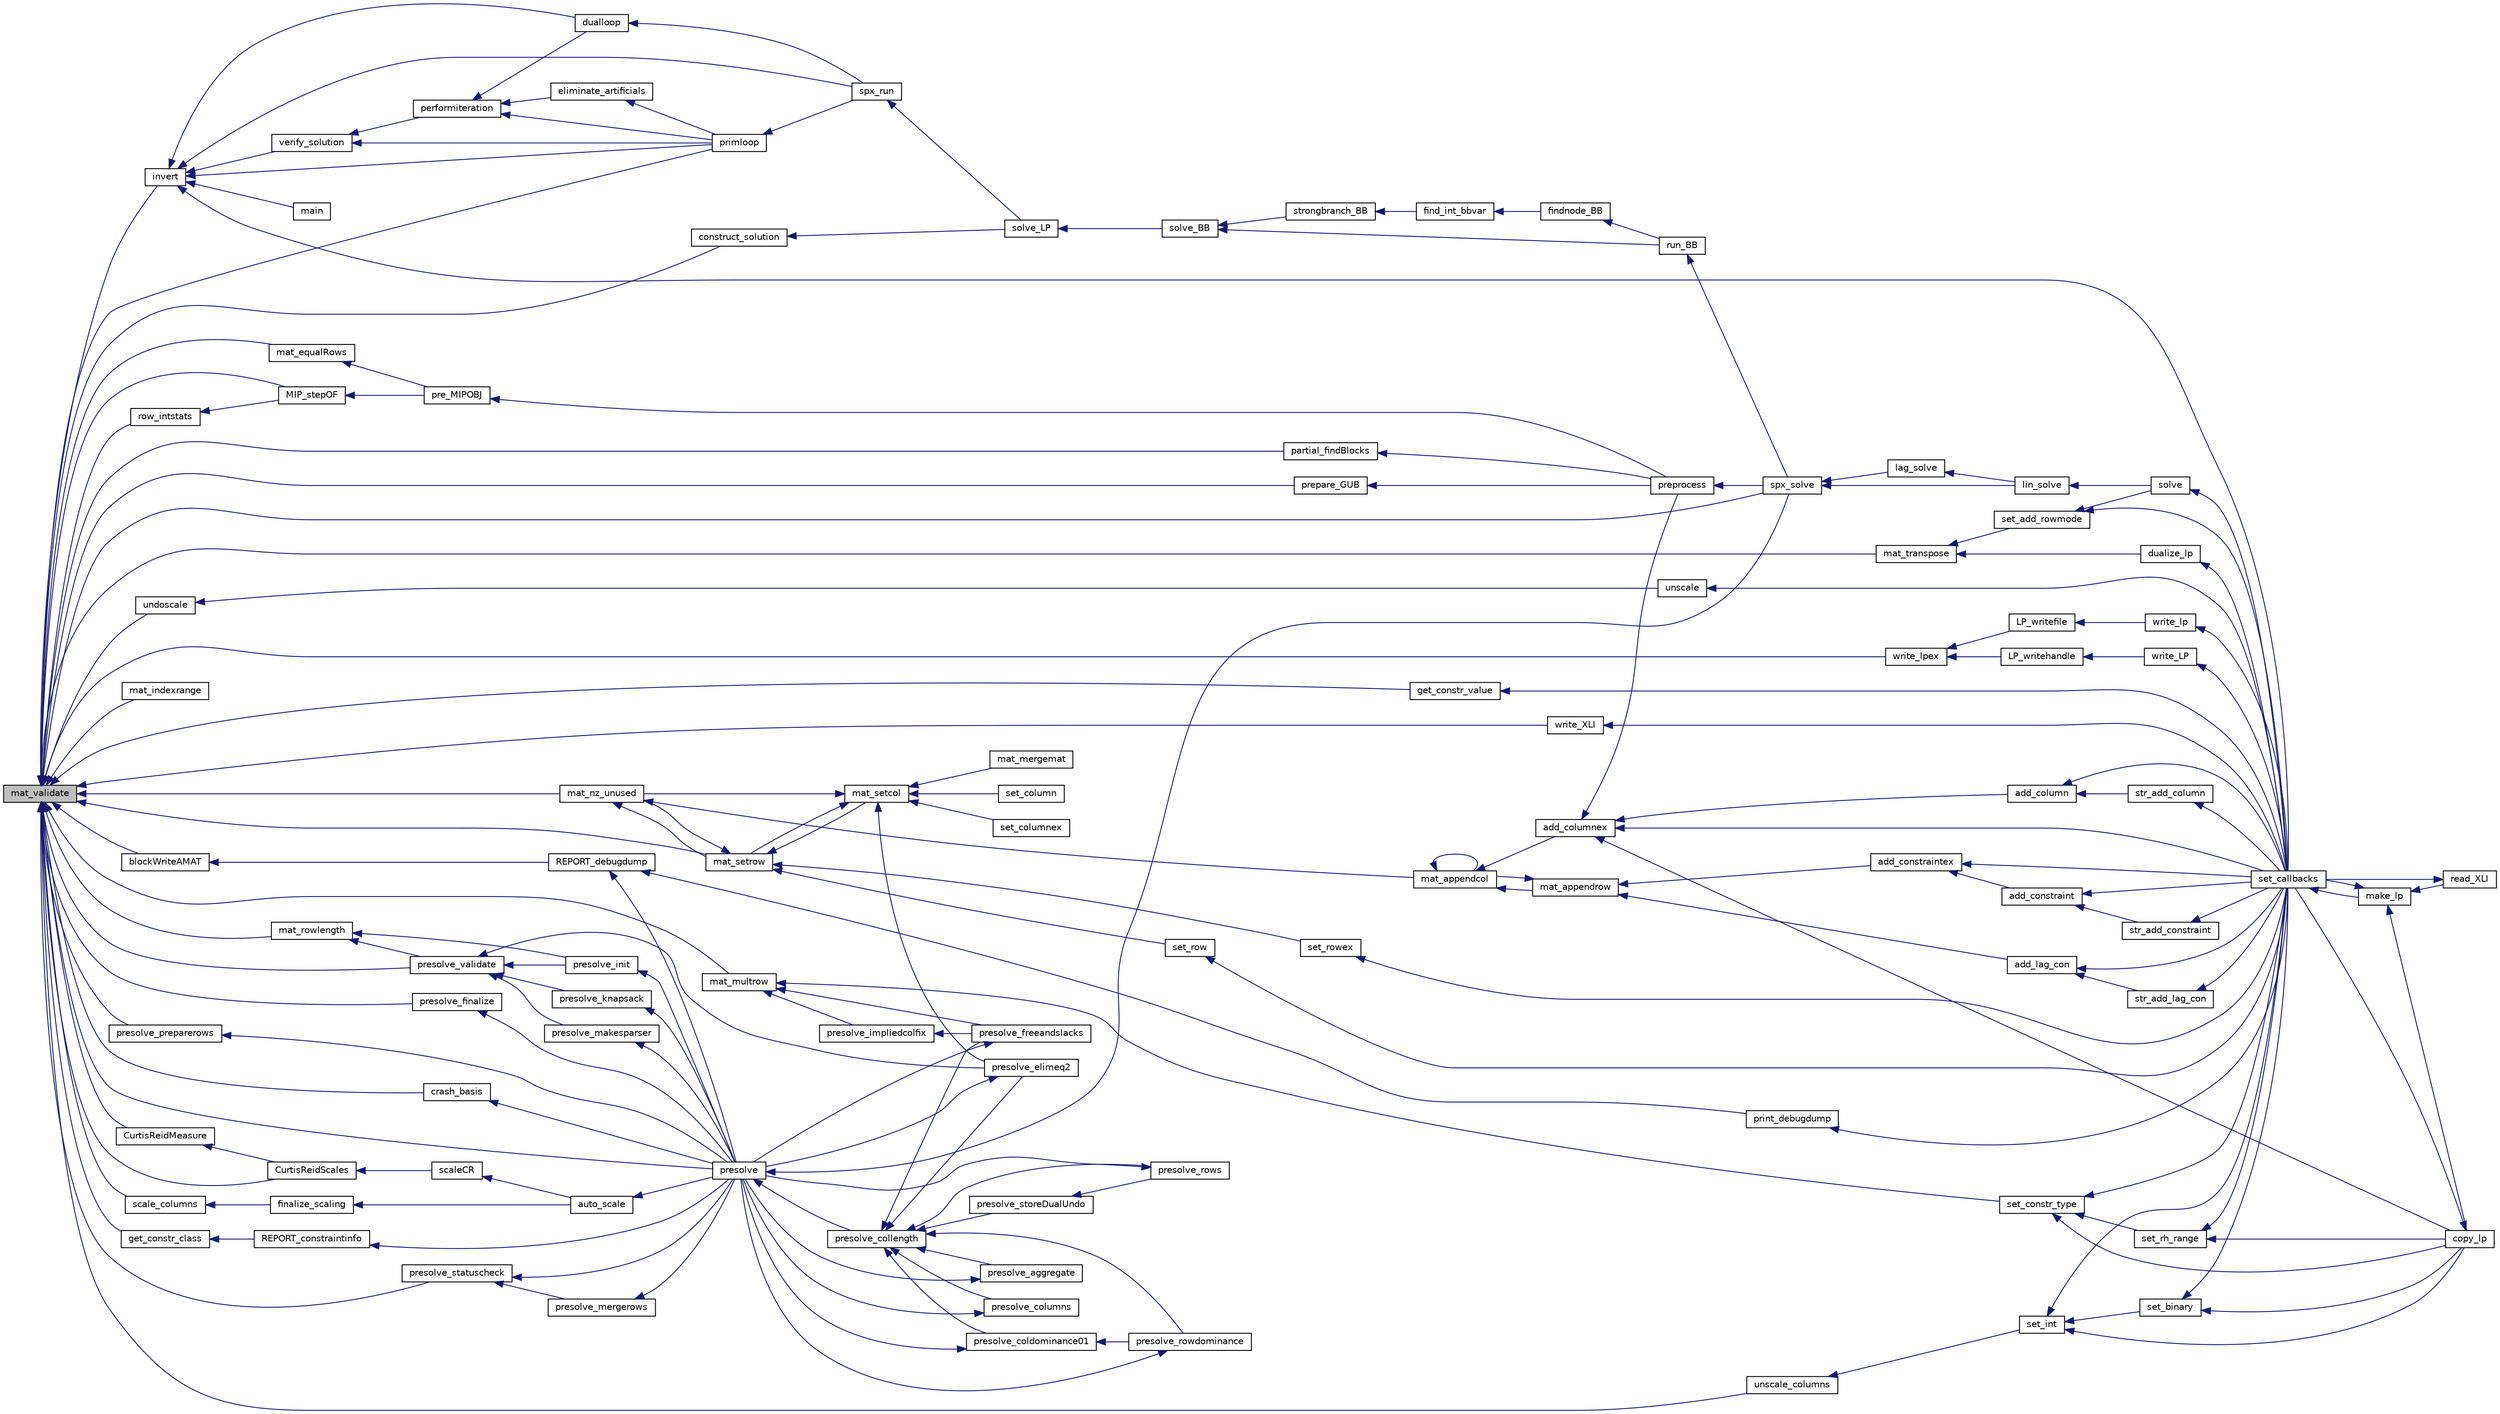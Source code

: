digraph "mat_validate"
{
  edge [fontname="Helvetica",fontsize="10",labelfontname="Helvetica",labelfontsize="10"];
  node [fontname="Helvetica",fontsize="10",shape=record];
  rankdir="LR";
  Node2769 [label="mat_validate",height=0.2,width=0.4,color="black", fillcolor="grey75", style="filled", fontcolor="black"];
  Node2769 -> Node2770 [dir="back",color="midnightblue",fontsize="10",style="solid",fontname="Helvetica"];
  Node2770 [label="crash_basis",height=0.2,width=0.4,color="black", fillcolor="white", style="filled",URL="$dd/dd7/lp__crash_8h.html#a355ad817df59a533447559170e0debcb"];
  Node2770 -> Node2771 [dir="back",color="midnightblue",fontsize="10",style="solid",fontname="Helvetica"];
  Node2771 [label="presolve",height=0.2,width=0.4,color="black", fillcolor="white", style="filled",URL="$da/dae/lp__presolve_8h.html#a63c9f891fb867de51e44d08313fdd585"];
  Node2771 -> Node2772 [dir="back",color="midnightblue",fontsize="10",style="solid",fontname="Helvetica"];
  Node2772 [label="presolve_collength",height=0.2,width=0.4,color="black", fillcolor="white", style="filled",URL="$da/dae/lp__presolve_8h.html#a58b595e285879c5d2996a0a6247d9389"];
  Node2772 -> Node2773 [dir="back",color="midnightblue",fontsize="10",style="solid",fontname="Helvetica"];
  Node2773 [label="presolve_storeDualUndo",height=0.2,width=0.4,color="black", fillcolor="white", style="filled",URL="$d3/da5/lp__presolve_8c.html#a1aba0570d1275e34fbd173aa558c4c14"];
  Node2773 -> Node2774 [dir="back",color="midnightblue",fontsize="10",style="solid",fontname="Helvetica"];
  Node2774 [label="presolve_rows",height=0.2,width=0.4,color="black", fillcolor="white", style="filled",URL="$d3/da5/lp__presolve_8c.html#a93c32e563cfede02af08bd1a3d46bd6d"];
  Node2774 -> Node2771 [dir="back",color="midnightblue",fontsize="10",style="solid",fontname="Helvetica"];
  Node2772 -> Node2775 [dir="back",color="midnightblue",fontsize="10",style="solid",fontname="Helvetica"];
  Node2775 [label="presolve_elimeq2",height=0.2,width=0.4,color="black", fillcolor="white", style="filled",URL="$d3/da5/lp__presolve_8c.html#a7844c56aa332fe22274fffac21b497b8"];
  Node2775 -> Node2771 [dir="back",color="midnightblue",fontsize="10",style="solid",fontname="Helvetica"];
  Node2772 -> Node2776 [dir="back",color="midnightblue",fontsize="10",style="solid",fontname="Helvetica"];
  Node2776 [label="presolve_rowdominance",height=0.2,width=0.4,color="black", fillcolor="white", style="filled",URL="$d3/da5/lp__presolve_8c.html#a7e03acd96990d99539251375f7faff4a"];
  Node2776 -> Node2771 [dir="back",color="midnightblue",fontsize="10",style="solid",fontname="Helvetica"];
  Node2772 -> Node2777 [dir="back",color="midnightblue",fontsize="10",style="solid",fontname="Helvetica"];
  Node2777 [label="presolve_coldominance01",height=0.2,width=0.4,color="black", fillcolor="white", style="filled",URL="$d3/da5/lp__presolve_8c.html#a38ba8dae4e0bbdd4ab2ab77f7d146596"];
  Node2777 -> Node2776 [dir="back",color="midnightblue",fontsize="10",style="solid",fontname="Helvetica"];
  Node2777 -> Node2771 [dir="back",color="midnightblue",fontsize="10",style="solid",fontname="Helvetica"];
  Node2772 -> Node2778 [dir="back",color="midnightblue",fontsize="10",style="solid",fontname="Helvetica"];
  Node2778 [label="presolve_aggregate",height=0.2,width=0.4,color="black", fillcolor="white", style="filled",URL="$d3/da5/lp__presolve_8c.html#accb9e4202e7222ff4aba91e3c15efa73"];
  Node2778 -> Node2771 [dir="back",color="midnightblue",fontsize="10",style="solid",fontname="Helvetica"];
  Node2772 -> Node2779 [dir="back",color="midnightblue",fontsize="10",style="solid",fontname="Helvetica"];
  Node2779 [label="presolve_columns",height=0.2,width=0.4,color="black", fillcolor="white", style="filled",URL="$d3/da5/lp__presolve_8c.html#ada5e067bb25106a6d8ecd75d23be8600"];
  Node2779 -> Node2771 [dir="back",color="midnightblue",fontsize="10",style="solid",fontname="Helvetica"];
  Node2772 -> Node2780 [dir="back",color="midnightblue",fontsize="10",style="solid",fontname="Helvetica"];
  Node2780 [label="presolve_freeandslacks",height=0.2,width=0.4,color="black", fillcolor="white", style="filled",URL="$d3/da5/lp__presolve_8c.html#a62d34320b14c8946670a7fc73a04828a"];
  Node2780 -> Node2771 [dir="back",color="midnightblue",fontsize="10",style="solid",fontname="Helvetica"];
  Node2772 -> Node2774 [dir="back",color="midnightblue",fontsize="10",style="solid",fontname="Helvetica"];
  Node2771 -> Node2781 [dir="back",color="midnightblue",fontsize="10",style="solid",fontname="Helvetica"];
  Node2781 [label="spx_solve",height=0.2,width=0.4,color="black", fillcolor="white", style="filled",URL="$d1/d0a/lp__simplex_8h.html#a3effc8b68c1fb21095e7324d83d0dbf7"];
  Node2781 -> Node2782 [dir="back",color="midnightblue",fontsize="10",style="solid",fontname="Helvetica"];
  Node2782 [label="lag_solve",height=0.2,width=0.4,color="black", fillcolor="white", style="filled",URL="$d1/d0a/lp__simplex_8h.html#a320e9e82c06466267a7cb7844c7767b8"];
  Node2782 -> Node2783 [dir="back",color="midnightblue",fontsize="10",style="solid",fontname="Helvetica"];
  Node2783 [label="lin_solve",height=0.2,width=0.4,color="black", fillcolor="white", style="filled",URL="$d1/d0a/lp__simplex_8h.html#a794b0beb471eb7ece9a694717b65b947"];
  Node2783 -> Node2784 [dir="back",color="midnightblue",fontsize="10",style="solid",fontname="Helvetica"];
  Node2784 [label="solve",height=0.2,width=0.4,color="black", fillcolor="white", style="filled",URL="$df/df7/lp__lib_8h.html#a0f4da3a192397e77e6fe92704d4fad3f"];
  Node2784 -> Node2785 [dir="back",color="midnightblue",fontsize="10",style="solid",fontname="Helvetica"];
  Node2785 [label="set_callbacks",height=0.2,width=0.4,color="black", fillcolor="white", style="filled",URL="$df/df7/lp__lib_8h.html#a929e8acb9704f61e16927c915c15cd07"];
  Node2785 -> Node2786 [dir="back",color="midnightblue",fontsize="10",style="solid",fontname="Helvetica"];
  Node2786 [label="make_lp",height=0.2,width=0.4,color="black", fillcolor="white", style="filled",URL="$df/df7/lp__lib_8h.html#a68a0333d84dd944f67e2a0ec72e346a9"];
  Node2786 -> Node2787 [dir="back",color="midnightblue",fontsize="10",style="solid",fontname="Helvetica"];
  Node2787 [label="copy_lp",height=0.2,width=0.4,color="black", fillcolor="white", style="filled",URL="$df/df7/lp__lib_8h.html#aca83ecdbc200b414db491306f3070ae9"];
  Node2787 -> Node2785 [dir="back",color="midnightblue",fontsize="10",style="solid",fontname="Helvetica"];
  Node2786 -> Node2785 [dir="back",color="midnightblue",fontsize="10",style="solid",fontname="Helvetica"];
  Node2786 -> Node2788 [dir="back",color="midnightblue",fontsize="10",style="solid",fontname="Helvetica"];
  Node2788 [label="read_XLI",height=0.2,width=0.4,color="black", fillcolor="white", style="filled",URL="$df/df7/lp__lib_8h.html#a351dd803960ab0dae2b39f2c65d3a58d"];
  Node2788 -> Node2785 [dir="back",color="midnightblue",fontsize="10",style="solid",fontname="Helvetica"];
  Node2781 -> Node2783 [dir="back",color="midnightblue",fontsize="10",style="solid",fontname="Helvetica"];
  Node2769 -> Node2789 [dir="back",color="midnightblue",fontsize="10",style="solid",fontname="Helvetica"];
  Node2789 [label="get_constr_value",height=0.2,width=0.4,color="black", fillcolor="white", style="filled",URL="$df/df7/lp__lib_8h.html#ae0eca844af0d83424220fe955a2d899e"];
  Node2789 -> Node2785 [dir="back",color="midnightblue",fontsize="10",style="solid",fontname="Helvetica"];
  Node2769 -> Node2790 [dir="back",color="midnightblue",fontsize="10",style="solid",fontname="Helvetica"];
  Node2790 [label="get_constr_class",height=0.2,width=0.4,color="black", fillcolor="white", style="filled",URL="$df/df7/lp__lib_8h.html#aed93857f4b3b488cd35ed7277176dda5"];
  Node2790 -> Node2791 [dir="back",color="midnightblue",fontsize="10",style="solid",fontname="Helvetica"];
  Node2791 [label="REPORT_constraintinfo",height=0.2,width=0.4,color="black", fillcolor="white", style="filled",URL="$d4/dbf/lp__report_8h.html#a93ebcced54bc16f6345cc440835d0301"];
  Node2791 -> Node2771 [dir="back",color="midnightblue",fontsize="10",style="solid",fontname="Helvetica"];
  Node2769 -> Node2792 [dir="back",color="midnightblue",fontsize="10",style="solid",fontname="Helvetica"];
  Node2792 [label="write_XLI",height=0.2,width=0.4,color="black", fillcolor="white", style="filled",URL="$df/df7/lp__lib_8h.html#a00f41f3c8e0af10e752145edd5e5724c"];
  Node2792 -> Node2785 [dir="back",color="midnightblue",fontsize="10",style="solid",fontname="Helvetica"];
  Node2769 -> Node2793 [dir="back",color="midnightblue",fontsize="10",style="solid",fontname="Helvetica"];
  Node2793 [label="row_intstats",height=0.2,width=0.4,color="black", fillcolor="white", style="filled",URL="$d4/d79/lp__lib_8c.html#a7fe325a6b18c64fc648dc91932fa6d50"];
  Node2793 -> Node2794 [dir="back",color="midnightblue",fontsize="10",style="solid",fontname="Helvetica"];
  Node2794 [label="MIP_stepOF",height=0.2,width=0.4,color="black", fillcolor="white", style="filled",URL="$d4/d79/lp__lib_8c.html#a950512b1298ea6a93466606151ce33a1"];
  Node2794 -> Node2795 [dir="back",color="midnightblue",fontsize="10",style="solid",fontname="Helvetica"];
  Node2795 [label="pre_MIPOBJ",height=0.2,width=0.4,color="black", fillcolor="white", style="filled",URL="$d4/d79/lp__lib_8c.html#aaf0e632373968200dfb4c2d0b7598b24"];
  Node2795 -> Node2796 [dir="back",color="midnightblue",fontsize="10",style="solid",fontname="Helvetica"];
  Node2796 [label="preprocess",height=0.2,width=0.4,color="black", fillcolor="white", style="filled",URL="$df/df7/lp__lib_8h.html#a97c637125d89c31df9c86d5b091567be"];
  Node2796 -> Node2781 [dir="back",color="midnightblue",fontsize="10",style="solid",fontname="Helvetica"];
  Node2769 -> Node2794 [dir="back",color="midnightblue",fontsize="10",style="solid",fontname="Helvetica"];
  Node2769 -> Node2797 [dir="back",color="midnightblue",fontsize="10",style="solid",fontname="Helvetica"];
  Node2797 [label="construct_solution",height=0.2,width=0.4,color="black", fillcolor="white", style="filled",URL="$df/df7/lp__lib_8h.html#a785e85e66644f834d48e3266be932a7e"];
  Node2797 -> Node2798 [dir="back",color="midnightblue",fontsize="10",style="solid",fontname="Helvetica"];
  Node2798 [label="solve_LP",height=0.2,width=0.4,color="black", fillcolor="white", style="filled",URL="$d1/dbf/lp__mipbb_8h.html#a8f2122bd9c45170c45f236f9fe3d0dd7"];
  Node2798 -> Node2799 [dir="back",color="midnightblue",fontsize="10",style="solid",fontname="Helvetica"];
  Node2799 [label="solve_BB",height=0.2,width=0.4,color="black", fillcolor="white", style="filled",URL="$d1/dbf/lp__mipbb_8h.html#a43e95e2128e85df2643cbc0bfce4746c"];
  Node2799 -> Node2800 [dir="back",color="midnightblue",fontsize="10",style="solid",fontname="Helvetica"];
  Node2800 [label="strongbranch_BB",height=0.2,width=0.4,color="black", fillcolor="white", style="filled",URL="$d1/dbf/lp__mipbb_8h.html#a14912803f02db21c25829df065202762"];
  Node2800 -> Node2801 [dir="back",color="midnightblue",fontsize="10",style="solid",fontname="Helvetica"];
  Node2801 [label="find_int_bbvar",height=0.2,width=0.4,color="black", fillcolor="white", style="filled",URL="$df/df7/lp__lib_8h.html#ad6104a5cc6ae29cc1dd1327d8d36047e"];
  Node2801 -> Node2802 [dir="back",color="midnightblue",fontsize="10",style="solid",fontname="Helvetica"];
  Node2802 [label="findnode_BB",height=0.2,width=0.4,color="black", fillcolor="white", style="filled",URL="$d1/dbf/lp__mipbb_8h.html#ad9c2614a833a1e0ab7f4425068752663"];
  Node2802 -> Node2803 [dir="back",color="midnightblue",fontsize="10",style="solid",fontname="Helvetica"];
  Node2803 [label="run_BB",height=0.2,width=0.4,color="black", fillcolor="white", style="filled",URL="$d1/dbf/lp__mipbb_8h.html#a1d8d97b4f4f35f07e6b798f07a62e527"];
  Node2803 -> Node2781 [dir="back",color="midnightblue",fontsize="10",style="solid",fontname="Helvetica"];
  Node2799 -> Node2803 [dir="back",color="midnightblue",fontsize="10",style="solid",fontname="Helvetica"];
  Node2769 -> Node2804 [dir="back",color="midnightblue",fontsize="10",style="solid",fontname="Helvetica"];
  Node2804 [label="prepare_GUB",height=0.2,width=0.4,color="black", fillcolor="white", style="filled",URL="$df/df7/lp__lib_8h.html#aa8871fd842850304a627fbe3be7d31fb"];
  Node2804 -> Node2796 [dir="back",color="midnightblue",fontsize="10",style="solid",fontname="Helvetica"];
  Node2769 -> Node2805 [dir="back",color="midnightblue",fontsize="10",style="solid",fontname="Helvetica"];
  Node2805 [label="mat_rowlength",height=0.2,width=0.4,color="black", fillcolor="white", style="filled",URL="$d0/d48/lp__matrix_8h.html#adbd1aad8dd9973d9fcb55ffe330bcf4c"];
  Node2805 -> Node2806 [dir="back",color="midnightblue",fontsize="10",style="solid",fontname="Helvetica"];
  Node2806 [label="presolve_validate",height=0.2,width=0.4,color="black", fillcolor="white", style="filled",URL="$d3/da5/lp__presolve_8c.html#a09d4640eeac0a9a6120f3d9b9bfafd47"];
  Node2806 -> Node2807 [dir="back",color="midnightblue",fontsize="10",style="solid",fontname="Helvetica"];
  Node2807 [label="presolve_knapsack",height=0.2,width=0.4,color="black", fillcolor="white", style="filled",URL="$d3/da5/lp__presolve_8c.html#a02ce33a1316370ea8b5b72491f7fbc6f"];
  Node2807 -> Node2771 [dir="back",color="midnightblue",fontsize="10",style="solid",fontname="Helvetica"];
  Node2806 -> Node2775 [dir="back",color="midnightblue",fontsize="10",style="solid",fontname="Helvetica"];
  Node2806 -> Node2808 [dir="back",color="midnightblue",fontsize="10",style="solid",fontname="Helvetica"];
  Node2808 [label="presolve_init",height=0.2,width=0.4,color="black", fillcolor="white", style="filled",URL="$da/dae/lp__presolve_8h.html#a854fa4c78231c9e385b30fa1b0b6b89a"];
  Node2808 -> Node2771 [dir="back",color="midnightblue",fontsize="10",style="solid",fontname="Helvetica"];
  Node2806 -> Node2809 [dir="back",color="midnightblue",fontsize="10",style="solid",fontname="Helvetica"];
  Node2809 [label="presolve_makesparser",height=0.2,width=0.4,color="black", fillcolor="white", style="filled",URL="$d3/da5/lp__presolve_8c.html#a6e9e22d3935146700d9e23ce9ef6f7e9"];
  Node2809 -> Node2771 [dir="back",color="midnightblue",fontsize="10",style="solid",fontname="Helvetica"];
  Node2805 -> Node2808 [dir="back",color="midnightblue",fontsize="10",style="solid",fontname="Helvetica"];
  Node2769 -> Node2810 [dir="back",color="midnightblue",fontsize="10",style="solid",fontname="Helvetica"];
  Node2810 [label="mat_indexrange",height=0.2,width=0.4,color="black", fillcolor="white", style="filled",URL="$d0/d48/lp__matrix_8h.html#a331839e0f42ab0c1d448bc60992236a3"];
  Node2769 -> Node2811 [dir="back",color="midnightblue",fontsize="10",style="solid",fontname="Helvetica"];
  Node2811 [label="mat_nz_unused",height=0.2,width=0.4,color="black", fillcolor="white", style="filled",URL="$dc/d9a/lp__matrix_8c.html#aab440ee37c802fe888336d4e153af77e"];
  Node2811 -> Node2812 [dir="back",color="midnightblue",fontsize="10",style="solid",fontname="Helvetica"];
  Node2812 [label="mat_setrow",height=0.2,width=0.4,color="black", fillcolor="white", style="filled",URL="$d0/d48/lp__matrix_8h.html#a5837615af370330b157d64f375718962"];
  Node2812 -> Node2813 [dir="back",color="midnightblue",fontsize="10",style="solid",fontname="Helvetica"];
  Node2813 [label="set_row",height=0.2,width=0.4,color="black", fillcolor="white", style="filled",URL="$df/df7/lp__lib_8h.html#a3995b086d0b4284072c3f0a002f8751a"];
  Node2813 -> Node2785 [dir="back",color="midnightblue",fontsize="10",style="solid",fontname="Helvetica"];
  Node2812 -> Node2814 [dir="back",color="midnightblue",fontsize="10",style="solid",fontname="Helvetica"];
  Node2814 [label="set_rowex",height=0.2,width=0.4,color="black", fillcolor="white", style="filled",URL="$df/df7/lp__lib_8h.html#ae7c386ce4ede686ac44b6a740abadc03"];
  Node2814 -> Node2785 [dir="back",color="midnightblue",fontsize="10",style="solid",fontname="Helvetica"];
  Node2812 -> Node2815 [dir="back",color="midnightblue",fontsize="10",style="solid",fontname="Helvetica"];
  Node2815 [label="mat_setcol",height=0.2,width=0.4,color="black", fillcolor="white", style="filled",URL="$d0/d48/lp__matrix_8h.html#a71e7dd8e4b57b44fa4edffdffd67436a"];
  Node2815 -> Node2816 [dir="back",color="midnightblue",fontsize="10",style="solid",fontname="Helvetica"];
  Node2816 [label="set_column",height=0.2,width=0.4,color="black", fillcolor="white", style="filled",URL="$df/df7/lp__lib_8h.html#abacf3e5f249bb2a8643434941cf4908d"];
  Node2815 -> Node2817 [dir="back",color="midnightblue",fontsize="10",style="solid",fontname="Helvetica"];
  Node2817 [label="set_columnex",height=0.2,width=0.4,color="black", fillcolor="white", style="filled",URL="$df/df7/lp__lib_8h.html#a606e11870c0212ccc81a0af9dc40f9b4"];
  Node2815 -> Node2818 [dir="back",color="midnightblue",fontsize="10",style="solid",fontname="Helvetica"];
  Node2818 [label="mat_mergemat",height=0.2,width=0.4,color="black", fillcolor="white", style="filled",URL="$d0/d48/lp__matrix_8h.html#a8025e5e32b2dc272bdd7ad3b6381d314"];
  Node2815 -> Node2811 [dir="back",color="midnightblue",fontsize="10",style="solid",fontname="Helvetica"];
  Node2815 -> Node2812 [dir="back",color="midnightblue",fontsize="10",style="solid",fontname="Helvetica"];
  Node2815 -> Node2775 [dir="back",color="midnightblue",fontsize="10",style="solid",fontname="Helvetica"];
  Node2812 -> Node2811 [dir="back",color="midnightblue",fontsize="10",style="solid",fontname="Helvetica"];
  Node2811 -> Node2819 [dir="back",color="midnightblue",fontsize="10",style="solid",fontname="Helvetica"];
  Node2819 [label="mat_appendcol",height=0.2,width=0.4,color="black", fillcolor="white", style="filled",URL="$d0/d48/lp__matrix_8h.html#a8bcc9358a01916afef7fed8b255d202a"];
  Node2819 -> Node2820 [dir="back",color="midnightblue",fontsize="10",style="solid",fontname="Helvetica"];
  Node2820 [label="add_columnex",height=0.2,width=0.4,color="black", fillcolor="white", style="filled",URL="$df/df7/lp__lib_8h.html#a2f59f71c70b34d6198979dd6652f2dbd"];
  Node2820 -> Node2787 [dir="back",color="midnightblue",fontsize="10",style="solid",fontname="Helvetica"];
  Node2820 -> Node2821 [dir="back",color="midnightblue",fontsize="10",style="solid",fontname="Helvetica"];
  Node2821 [label="add_column",height=0.2,width=0.4,color="black", fillcolor="white", style="filled",URL="$df/df7/lp__lib_8h.html#ab0aae6678125797fe5acd4d9e4ec5ada"];
  Node2821 -> Node2822 [dir="back",color="midnightblue",fontsize="10",style="solid",fontname="Helvetica"];
  Node2822 [label="str_add_column",height=0.2,width=0.4,color="black", fillcolor="white", style="filled",URL="$df/df7/lp__lib_8h.html#a8e97e48b7672e3a822758f53b897b960"];
  Node2822 -> Node2785 [dir="back",color="midnightblue",fontsize="10",style="solid",fontname="Helvetica"];
  Node2821 -> Node2785 [dir="back",color="midnightblue",fontsize="10",style="solid",fontname="Helvetica"];
  Node2820 -> Node2785 [dir="back",color="midnightblue",fontsize="10",style="solid",fontname="Helvetica"];
  Node2820 -> Node2796 [dir="back",color="midnightblue",fontsize="10",style="solid",fontname="Helvetica"];
  Node2819 -> Node2823 [dir="back",color="midnightblue",fontsize="10",style="solid",fontname="Helvetica"];
  Node2823 [label="mat_appendrow",height=0.2,width=0.4,color="black", fillcolor="white", style="filled",URL="$d0/d48/lp__matrix_8h.html#a131c3b8b28f2b4820951029365f572a1"];
  Node2823 -> Node2824 [dir="back",color="midnightblue",fontsize="10",style="solid",fontname="Helvetica"];
  Node2824 [label="add_constraintex",height=0.2,width=0.4,color="black", fillcolor="white", style="filled",URL="$df/df7/lp__lib_8h.html#a72939ceb6c02b858f0462fffc76c7cc7"];
  Node2824 -> Node2825 [dir="back",color="midnightblue",fontsize="10",style="solid",fontname="Helvetica"];
  Node2825 [label="add_constraint",height=0.2,width=0.4,color="black", fillcolor="white", style="filled",URL="$df/df7/lp__lib_8h.html#a9bc4a8f05123c2512ef0059771c74909"];
  Node2825 -> Node2826 [dir="back",color="midnightblue",fontsize="10",style="solid",fontname="Helvetica"];
  Node2826 [label="str_add_constraint",height=0.2,width=0.4,color="black", fillcolor="white", style="filled",URL="$df/df7/lp__lib_8h.html#a783404ff7b2853d45f0e2f1e4f8bb30d"];
  Node2826 -> Node2785 [dir="back",color="midnightblue",fontsize="10",style="solid",fontname="Helvetica"];
  Node2825 -> Node2785 [dir="back",color="midnightblue",fontsize="10",style="solid",fontname="Helvetica"];
  Node2824 -> Node2785 [dir="back",color="midnightblue",fontsize="10",style="solid",fontname="Helvetica"];
  Node2823 -> Node2827 [dir="back",color="midnightblue",fontsize="10",style="solid",fontname="Helvetica"];
  Node2827 [label="add_lag_con",height=0.2,width=0.4,color="black", fillcolor="white", style="filled",URL="$df/df7/lp__lib_8h.html#a21817bbdd59cc827d3c872f9dcf596df"];
  Node2827 -> Node2828 [dir="back",color="midnightblue",fontsize="10",style="solid",fontname="Helvetica"];
  Node2828 [label="str_add_lag_con",height=0.2,width=0.4,color="black", fillcolor="white", style="filled",URL="$df/df7/lp__lib_8h.html#a646e25b5eb3a3aa543d174999410b071"];
  Node2828 -> Node2785 [dir="back",color="midnightblue",fontsize="10",style="solid",fontname="Helvetica"];
  Node2827 -> Node2785 [dir="back",color="midnightblue",fontsize="10",style="solid",fontname="Helvetica"];
  Node2823 -> Node2819 [dir="back",color="midnightblue",fontsize="10",style="solid",fontname="Helvetica"];
  Node2819 -> Node2819 [dir="back",color="midnightblue",fontsize="10",style="solid",fontname="Helvetica"];
  Node2769 -> Node2812 [dir="back",color="midnightblue",fontsize="10",style="solid",fontname="Helvetica"];
  Node2769 -> Node2829 [dir="back",color="midnightblue",fontsize="10",style="solid",fontname="Helvetica"];
  Node2829 [label="mat_multrow",height=0.2,width=0.4,color="black", fillcolor="white", style="filled",URL="$d0/d48/lp__matrix_8h.html#a8d86bb85bc75750c913d7396e3610a20"];
  Node2829 -> Node2830 [dir="back",color="midnightblue",fontsize="10",style="solid",fontname="Helvetica"];
  Node2830 [label="set_constr_type",height=0.2,width=0.4,color="black", fillcolor="white", style="filled",URL="$df/df7/lp__lib_8h.html#adc9936d860d7678bd885f9784ae35f22"];
  Node2830 -> Node2787 [dir="back",color="midnightblue",fontsize="10",style="solid",fontname="Helvetica"];
  Node2830 -> Node2831 [dir="back",color="midnightblue",fontsize="10",style="solid",fontname="Helvetica"];
  Node2831 [label="set_rh_range",height=0.2,width=0.4,color="black", fillcolor="white", style="filled",URL="$df/df7/lp__lib_8h.html#a728ff2b20d5451250ca2512f5d89c5e4"];
  Node2831 -> Node2787 [dir="back",color="midnightblue",fontsize="10",style="solid",fontname="Helvetica"];
  Node2831 -> Node2785 [dir="back",color="midnightblue",fontsize="10",style="solid",fontname="Helvetica"];
  Node2830 -> Node2785 [dir="back",color="midnightblue",fontsize="10",style="solid",fontname="Helvetica"];
  Node2829 -> Node2832 [dir="back",color="midnightblue",fontsize="10",style="solid",fontname="Helvetica"];
  Node2832 [label="presolve_impliedcolfix",height=0.2,width=0.4,color="black", fillcolor="white", style="filled",URL="$d3/da5/lp__presolve_8c.html#a25320b5f693a313addfb4d08c8d8a4fc"];
  Node2832 -> Node2780 [dir="back",color="midnightblue",fontsize="10",style="solid",fontname="Helvetica"];
  Node2829 -> Node2780 [dir="back",color="midnightblue",fontsize="10",style="solid",fontname="Helvetica"];
  Node2769 -> Node2833 [dir="back",color="midnightblue",fontsize="10",style="solid",fontname="Helvetica"];
  Node2833 [label="mat_equalRows",height=0.2,width=0.4,color="black", fillcolor="white", style="filled",URL="$d0/d48/lp__matrix_8h.html#a62364c15bb88247889e5841923baeec3"];
  Node2833 -> Node2795 [dir="back",color="midnightblue",fontsize="10",style="solid",fontname="Helvetica"];
  Node2769 -> Node2834 [dir="back",color="midnightblue",fontsize="10",style="solid",fontname="Helvetica"];
  Node2834 [label="mat_transpose",height=0.2,width=0.4,color="black", fillcolor="white", style="filled",URL="$d0/d48/lp__matrix_8h.html#a82719c4863d812bce24822be3fa76a92"];
  Node2834 -> Node2835 [dir="back",color="midnightblue",fontsize="10",style="solid",fontname="Helvetica"];
  Node2835 [label="dualize_lp",height=0.2,width=0.4,color="black", fillcolor="white", style="filled",URL="$df/df7/lp__lib_8h.html#a812e116d6c53282e82fbab4b8ecb3ff8"];
  Node2835 -> Node2785 [dir="back",color="midnightblue",fontsize="10",style="solid",fontname="Helvetica"];
  Node2834 -> Node2836 [dir="back",color="midnightblue",fontsize="10",style="solid",fontname="Helvetica"];
  Node2836 [label="set_add_rowmode",height=0.2,width=0.4,color="black", fillcolor="white", style="filled",URL="$df/df7/lp__lib_8h.html#a552546dcebe7cc57d1c0720fe36ef034"];
  Node2836 -> Node2784 [dir="back",color="midnightblue",fontsize="10",style="solid",fontname="Helvetica"];
  Node2836 -> Node2785 [dir="back",color="midnightblue",fontsize="10",style="solid",fontname="Helvetica"];
  Node2769 -> Node2837 [dir="back",color="midnightblue",fontsize="10",style="solid",fontname="Helvetica"];
  Node2837 [label="invert",height=0.2,width=0.4,color="black", fillcolor="white", style="filled",URL="$d0/d48/lp__matrix_8h.html#ab33f6fbcbeed924edc16587399640f5e"];
  Node2837 -> Node2838 [dir="back",color="midnightblue",fontsize="10",style="solid",fontname="Helvetica"];
  Node2838 [label="main",height=0.2,width=0.4,color="black", fillcolor="white", style="filled",URL="$de/d2b/test__pub__invert__matching_8cpp.html#a840291bc02cba5474a4cb46a9b9566fe"];
  Node2837 -> Node2785 [dir="back",color="midnightblue",fontsize="10",style="solid",fontname="Helvetica"];
  Node2837 -> Node2839 [dir="back",color="midnightblue",fontsize="10",style="solid",fontname="Helvetica"];
  Node2839 [label="verify_solution",height=0.2,width=0.4,color="black", fillcolor="white", style="filled",URL="$df/df7/lp__lib_8h.html#ad70aa299ec5571b67813424849432874"];
  Node2839 -> Node2840 [dir="back",color="midnightblue",fontsize="10",style="solid",fontname="Helvetica"];
  Node2840 [label="performiteration",height=0.2,width=0.4,color="black", fillcolor="white", style="filled",URL="$df/df7/lp__lib_8h.html#aab89ee40b1d5308324fb3540d4eaf2b6"];
  Node2840 -> Node2841 [dir="back",color="midnightblue",fontsize="10",style="solid",fontname="Helvetica"];
  Node2841 [label="eliminate_artificials",height=0.2,width=0.4,color="black", fillcolor="white", style="filled",URL="$d2/d6c/lp__simplex_8c.html#a5e9816f3bfe556d444b034ba1e97b02b"];
  Node2841 -> Node2842 [dir="back",color="midnightblue",fontsize="10",style="solid",fontname="Helvetica"];
  Node2842 [label="primloop",height=0.2,width=0.4,color="black", fillcolor="white", style="filled",URL="$d1/d0a/lp__simplex_8h.html#aaa7a1b253038231f1792b092e4e36267"];
  Node2842 -> Node2843 [dir="back",color="midnightblue",fontsize="10",style="solid",fontname="Helvetica"];
  Node2843 [label="spx_run",height=0.2,width=0.4,color="black", fillcolor="white", style="filled",URL="$d1/d0a/lp__simplex_8h.html#a96c15afcfa902a5b78af4dfb412010bd"];
  Node2843 -> Node2798 [dir="back",color="midnightblue",fontsize="10",style="solid",fontname="Helvetica"];
  Node2840 -> Node2842 [dir="back",color="midnightblue",fontsize="10",style="solid",fontname="Helvetica"];
  Node2840 -> Node2844 [dir="back",color="midnightblue",fontsize="10",style="solid",fontname="Helvetica"];
  Node2844 [label="dualloop",height=0.2,width=0.4,color="black", fillcolor="white", style="filled",URL="$d1/d0a/lp__simplex_8h.html#a881918469722e512db8bd95bb1ec940c"];
  Node2844 -> Node2843 [dir="back",color="midnightblue",fontsize="10",style="solid",fontname="Helvetica"];
  Node2839 -> Node2842 [dir="back",color="midnightblue",fontsize="10",style="solid",fontname="Helvetica"];
  Node2837 -> Node2842 [dir="back",color="midnightblue",fontsize="10",style="solid",fontname="Helvetica"];
  Node2837 -> Node2844 [dir="back",color="midnightblue",fontsize="10",style="solid",fontname="Helvetica"];
  Node2837 -> Node2843 [dir="back",color="midnightblue",fontsize="10",style="solid",fontname="Helvetica"];
  Node2769 -> Node2845 [dir="back",color="midnightblue",fontsize="10",style="solid",fontname="Helvetica"];
  Node2845 [label="presolve_statuscheck",height=0.2,width=0.4,color="black", fillcolor="white", style="filled",URL="$d3/da5/lp__presolve_8c.html#afb1c87e51d96b26e02b64aab3479ffcf"];
  Node2845 -> Node2846 [dir="back",color="midnightblue",fontsize="10",style="solid",fontname="Helvetica"];
  Node2846 [label="presolve_mergerows",height=0.2,width=0.4,color="black", fillcolor="white", style="filled",URL="$d3/da5/lp__presolve_8c.html#a77db38abe14bf53f38e48251cf339ad5"];
  Node2846 -> Node2771 [dir="back",color="midnightblue",fontsize="10",style="solid",fontname="Helvetica"];
  Node2845 -> Node2771 [dir="back",color="midnightblue",fontsize="10",style="solid",fontname="Helvetica"];
  Node2769 -> Node2806 [dir="back",color="midnightblue",fontsize="10",style="solid",fontname="Helvetica"];
  Node2769 -> Node2847 [dir="back",color="midnightblue",fontsize="10",style="solid",fontname="Helvetica"];
  Node2847 [label="presolve_finalize",height=0.2,width=0.4,color="black", fillcolor="white", style="filled",URL="$d3/da5/lp__presolve_8c.html#a46c3fddf42b480372a735f9cc14c5c38"];
  Node2847 -> Node2771 [dir="back",color="midnightblue",fontsize="10",style="solid",fontname="Helvetica"];
  Node2769 -> Node2848 [dir="back",color="midnightblue",fontsize="10",style="solid",fontname="Helvetica"];
  Node2848 [label="presolve_preparerows",height=0.2,width=0.4,color="black", fillcolor="white", style="filled",URL="$d3/da5/lp__presolve_8c.html#a8907ce5b9083799d1f9b1245a265a104"];
  Node2848 -> Node2771 [dir="back",color="midnightblue",fontsize="10",style="solid",fontname="Helvetica"];
  Node2769 -> Node2771 [dir="back",color="midnightblue",fontsize="10",style="solid",fontname="Helvetica"];
  Node2769 -> Node2849 [dir="back",color="midnightblue",fontsize="10",style="solid",fontname="Helvetica"];
  Node2849 [label="partial_findBlocks",height=0.2,width=0.4,color="black", fillcolor="white", style="filled",URL="$d5/dee/lp__price_8h.html#a0ee3075cfd9aa9ad9de5cd4727ecf7c0"];
  Node2849 -> Node2796 [dir="back",color="midnightblue",fontsize="10",style="solid",fontname="Helvetica"];
  Node2769 -> Node2850 [dir="back",color="midnightblue",fontsize="10",style="solid",fontname="Helvetica"];
  Node2850 [label="blockWriteAMAT",height=0.2,width=0.4,color="black", fillcolor="white", style="filled",URL="$d4/dbf/lp__report_8h.html#a2423c93ca8310d62abdcf1c0dffb3991"];
  Node2850 -> Node2851 [dir="back",color="midnightblue",fontsize="10",style="solid",fontname="Helvetica"];
  Node2851 [label="REPORT_debugdump",height=0.2,width=0.4,color="black", fillcolor="white", style="filled",URL="$d4/dbf/lp__report_8h.html#ae49106b236b98b16d8bc9768a525d467"];
  Node2851 -> Node2852 [dir="back",color="midnightblue",fontsize="10",style="solid",fontname="Helvetica"];
  Node2852 [label="print_debugdump",height=0.2,width=0.4,color="black", fillcolor="white", style="filled",URL="$df/df7/lp__lib_8h.html#aa4b28c965e36e484e8d437f4eac279ff"];
  Node2852 -> Node2785 [dir="back",color="midnightblue",fontsize="10",style="solid",fontname="Helvetica"];
  Node2851 -> Node2771 [dir="back",color="midnightblue",fontsize="10",style="solid",fontname="Helvetica"];
  Node2769 -> Node2853 [dir="back",color="midnightblue",fontsize="10",style="solid",fontname="Helvetica"];
  Node2853 [label="CurtisReidMeasure",height=0.2,width=0.4,color="black", fillcolor="white", style="filled",URL="$de/d15/lp__scale_8c.html#ab3fb6b53d65b9785d4bd5aec45c78084"];
  Node2853 -> Node2854 [dir="back",color="midnightblue",fontsize="10",style="solid",fontname="Helvetica"];
  Node2854 [label="CurtisReidScales",height=0.2,width=0.4,color="black", fillcolor="white", style="filled",URL="$de/d15/lp__scale_8c.html#ab098e535439f4d74ac88ff5eebaa451a"];
  Node2854 -> Node2855 [dir="back",color="midnightblue",fontsize="10",style="solid",fontname="Helvetica"];
  Node2855 [label="scaleCR",height=0.2,width=0.4,color="black", fillcolor="white", style="filled",URL="$dc/dbe/lp__scale_8h.html#af44492c257a13e2b9027e5d2b2665ad7"];
  Node2855 -> Node2856 [dir="back",color="midnightblue",fontsize="10",style="solid",fontname="Helvetica"];
  Node2856 [label="auto_scale",height=0.2,width=0.4,color="black", fillcolor="white", style="filled",URL="$dc/dbe/lp__scale_8h.html#af0ce47f405b5eccb9c4e3705474435b8"];
  Node2856 -> Node2771 [dir="back",color="midnightblue",fontsize="10",style="solid",fontname="Helvetica"];
  Node2769 -> Node2854 [dir="back",color="midnightblue",fontsize="10",style="solid",fontname="Helvetica"];
  Node2769 -> Node2857 [dir="back",color="midnightblue",fontsize="10",style="solid",fontname="Helvetica"];
  Node2857 [label="scale_columns",height=0.2,width=0.4,color="black", fillcolor="white", style="filled",URL="$dc/dbe/lp__scale_8h.html#ad3d080d0f4eba372019b297e2e2b7aff"];
  Node2857 -> Node2858 [dir="back",color="midnightblue",fontsize="10",style="solid",fontname="Helvetica"];
  Node2858 [label="finalize_scaling",height=0.2,width=0.4,color="black", fillcolor="white", style="filled",URL="$dc/dbe/lp__scale_8h.html#a564ed58f973a69768ef0ef8f1a477544"];
  Node2858 -> Node2856 [dir="back",color="midnightblue",fontsize="10",style="solid",fontname="Helvetica"];
  Node2769 -> Node2859 [dir="back",color="midnightblue",fontsize="10",style="solid",fontname="Helvetica"];
  Node2859 [label="unscale_columns",height=0.2,width=0.4,color="black", fillcolor="white", style="filled",URL="$dc/dbe/lp__scale_8h.html#a3d87fdf8e7897978644fd62ff60cd651"];
  Node2859 -> Node2860 [dir="back",color="midnightblue",fontsize="10",style="solid",fontname="Helvetica"];
  Node2860 [label="set_int",height=0.2,width=0.4,color="black", fillcolor="white", style="filled",URL="$df/df7/lp__lib_8h.html#a69156d5f55a6988edd90e9fce2546226"];
  Node2860 -> Node2787 [dir="back",color="midnightblue",fontsize="10",style="solid",fontname="Helvetica"];
  Node2860 -> Node2861 [dir="back",color="midnightblue",fontsize="10",style="solid",fontname="Helvetica"];
  Node2861 [label="set_binary",height=0.2,width=0.4,color="black", fillcolor="white", style="filled",URL="$df/df7/lp__lib_8h.html#a4ef549310d6d8dfafd07089710ba1315"];
  Node2861 -> Node2787 [dir="back",color="midnightblue",fontsize="10",style="solid",fontname="Helvetica"];
  Node2861 -> Node2785 [dir="back",color="midnightblue",fontsize="10",style="solid",fontname="Helvetica"];
  Node2860 -> Node2785 [dir="back",color="midnightblue",fontsize="10",style="solid",fontname="Helvetica"];
  Node2769 -> Node2862 [dir="back",color="midnightblue",fontsize="10",style="solid",fontname="Helvetica"];
  Node2862 [label="undoscale",height=0.2,width=0.4,color="black", fillcolor="white", style="filled",URL="$dc/dbe/lp__scale_8h.html#a5c8897869cbccd7837fbc4ad5a080956"];
  Node2862 -> Node2863 [dir="back",color="midnightblue",fontsize="10",style="solid",fontname="Helvetica"];
  Node2863 [label="unscale",height=0.2,width=0.4,color="black", fillcolor="white", style="filled",URL="$df/df7/lp__lib_8h.html#a3ccb76d917b063b640b48d64ea38eab0"];
  Node2863 -> Node2785 [dir="back",color="midnightblue",fontsize="10",style="solid",fontname="Helvetica"];
  Node2769 -> Node2842 [dir="back",color="midnightblue",fontsize="10",style="solid",fontname="Helvetica"];
  Node2769 -> Node2781 [dir="back",color="midnightblue",fontsize="10",style="solid",fontname="Helvetica"];
  Node2769 -> Node2864 [dir="back",color="midnightblue",fontsize="10",style="solid",fontname="Helvetica"];
  Node2864 [label="write_lpex",height=0.2,width=0.4,color="black", fillcolor="white", style="filled",URL="$d1/df5/lp__wlp_8c.html#a7261e239a15a9150e4d9288d011afda4"];
  Node2864 -> Node2865 [dir="back",color="midnightblue",fontsize="10",style="solid",fontname="Helvetica"];
  Node2865 [label="LP_writefile",height=0.2,width=0.4,color="black", fillcolor="white", style="filled",URL="$d4/d7f/lp__wlp_8h.html#aadefd5bb8081896d08086ebf39b0ea3a"];
  Node2865 -> Node2866 [dir="back",color="midnightblue",fontsize="10",style="solid",fontname="Helvetica"];
  Node2866 [label="write_lp",height=0.2,width=0.4,color="black", fillcolor="white", style="filled",URL="$df/df7/lp__lib_8h.html#aedd9e5f9194e9ed92724be4a8ed67aa3"];
  Node2866 -> Node2785 [dir="back",color="midnightblue",fontsize="10",style="solid",fontname="Helvetica"];
  Node2864 -> Node2867 [dir="back",color="midnightblue",fontsize="10",style="solid",fontname="Helvetica"];
  Node2867 [label="LP_writehandle",height=0.2,width=0.4,color="black", fillcolor="white", style="filled",URL="$d4/d7f/lp__wlp_8h.html#a24bb91307a2b9e482b0249438d9407e1"];
  Node2867 -> Node2868 [dir="back",color="midnightblue",fontsize="10",style="solid",fontname="Helvetica"];
  Node2868 [label="write_LP",height=0.2,width=0.4,color="black", fillcolor="white", style="filled",URL="$df/df7/lp__lib_8h.html#abdb79665a96984ea4acb4cf440cc7481"];
  Node2868 -> Node2785 [dir="back",color="midnightblue",fontsize="10",style="solid",fontname="Helvetica"];
}
